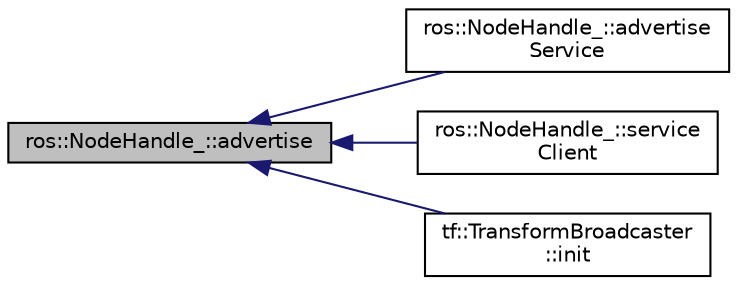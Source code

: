 digraph "ros::NodeHandle_::advertise"
{
  edge [fontname="Helvetica",fontsize="10",labelfontname="Helvetica",labelfontsize="10"];
  node [fontname="Helvetica",fontsize="10",shape=record];
  rankdir="LR";
  Node1 [label="ros::NodeHandle_::advertise",height=0.2,width=0.4,color="black", fillcolor="grey75", style="filled" fontcolor="black"];
  Node1 -> Node2 [dir="back",color="midnightblue",fontsize="10",style="solid",fontname="Helvetica"];
  Node2 [label="ros::NodeHandle_::advertise\lService",height=0.2,width=0.4,color="black", fillcolor="white", style="filled",URL="$classros_1_1_node_handle__.html#acddb0b0ba7d259370fe48f604f6cbe6e"];
  Node1 -> Node3 [dir="back",color="midnightblue",fontsize="10",style="solid",fontname="Helvetica"];
  Node3 [label="ros::NodeHandle_::service\lClient",height=0.2,width=0.4,color="black", fillcolor="white", style="filled",URL="$classros_1_1_node_handle__.html#a9c6d4ee6e494f3abab648d0d35dd0301"];
  Node1 -> Node4 [dir="back",color="midnightblue",fontsize="10",style="solid",fontname="Helvetica"];
  Node4 [label="tf::TransformBroadcaster\l::init",height=0.2,width=0.4,color="black", fillcolor="white", style="filled",URL="$classtf_1_1_transform_broadcaster.html#adfd2ab424de6f6c3bacdf754827eed41"];
}
